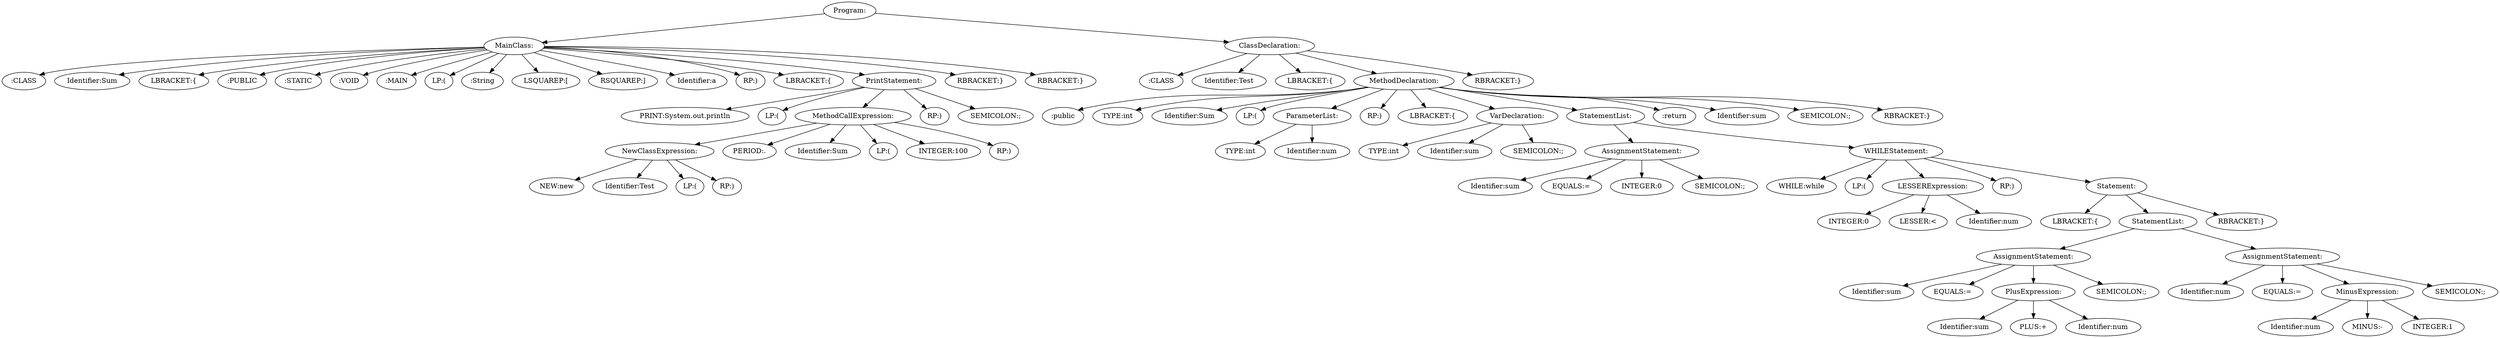digraph {
n0 [label="Program:"];
n1 [label="MainClass:"];
n2 [label=":CLASS"];
n1 -> n2
n3 [label="Identifier:Sum"];
n1 -> n3
n4 [label="LBRACKET:{"];
n1 -> n4
n5 [label=":PUBLIC"];
n1 -> n5
n6 [label=":STATIC"];
n1 -> n6
n7 [label=":VOID"];
n1 -> n7
n8 [label=":MAIN"];
n1 -> n8
n9 [label="LP:("];
n1 -> n9
n10 [label=":String"];
n1 -> n10
n11 [label="LSQUAREP:["];
n1 -> n11
n12 [label="RSQUAREP:]"];
n1 -> n12
n13 [label="Identifier:a"];
n1 -> n13
n14 [label="RP:)"];
n1 -> n14
n15 [label="LBRACKET:{"];
n1 -> n15
n16 [label="PrintStatement:"];
n17 [label="PRINT:System.out.println"];
n16 -> n17
n18 [label="LP:("];
n16 -> n18
n19 [label="MethodCallExpression:"];
n20 [label="NewClassExpression:"];
n21 [label="NEW:new"];
n20 -> n21
n22 [label="Identifier:Test"];
n20 -> n22
n23 [label="LP:("];
n20 -> n23
n24 [label="RP:)"];
n20 -> n24
n19 -> n20
n25 [label="PERIOD:."];
n19 -> n25
n26 [label="Identifier:Sum"];
n19 -> n26
n27 [label="LP:("];
n19 -> n27
n28 [label="INTEGER:100"];
n19 -> n28
n29 [label="RP:)"];
n19 -> n29
n16 -> n19
n30 [label="RP:)"];
n16 -> n30
n31 [label="SEMICOLON:;"];
n16 -> n31
n1 -> n16
n32 [label="RBRACKET:}"];
n1 -> n32
n33 [label="RBRACKET:}"];
n1 -> n33
n0 -> n1
n34 [label="ClassDeclaration:"];
n35 [label=":CLASS"];
n34 -> n35
n36 [label="Identifier:Test"];
n34 -> n36
n37 [label="LBRACKET:{"];
n34 -> n37
n38 [label="MethodDeclaration:"];
n39 [label=":public"];
n38 -> n39
n40 [label="TYPE:int"];
n38 -> n40
n41 [label="Identifier:Sum"];
n38 -> n41
n42 [label="LP:("];
n38 -> n42
n43 [label="ParameterList:"];
n44 [label="TYPE:int"];
n43 -> n44
n45 [label="Identifier:num"];
n43 -> n45
n38 -> n43
n46 [label="RP:)"];
n38 -> n46
n47 [label="LBRACKET:{"];
n38 -> n47
n48 [label="VarDeclaration:"];
n49 [label="TYPE:int"];
n48 -> n49
n50 [label="Identifier:sum"];
n48 -> n50
n51 [label="SEMICOLON:;"];
n48 -> n51
n38 -> n48
n52 [label="StatementList:"];
n53 [label="AssignmentStatement:"];
n54 [label="Identifier:sum"];
n53 -> n54
n55 [label="EQUALS:="];
n53 -> n55
n56 [label="INTEGER:0"];
n53 -> n56
n57 [label="SEMICOLON:;"];
n53 -> n57
n52 -> n53
n58 [label="WHILEStatement:"];
n59 [label="WHILE:while"];
n58 -> n59
n60 [label="LP:("];
n58 -> n60
n61 [label="LESSERExpression:"];
n62 [label="INTEGER:0"];
n61 -> n62
n63 [label="LESSER:<"];
n61 -> n63
n64 [label="Identifier:num"];
n61 -> n64
n58 -> n61
n65 [label="RP:)"];
n58 -> n65
n66 [label="Statement:"];
n67 [label="LBRACKET:{"];
n66 -> n67
n68 [label="StatementList:"];
n69 [label="AssignmentStatement:"];
n70 [label="Identifier:sum"];
n69 -> n70
n71 [label="EQUALS:="];
n69 -> n71
n72 [label="PlusExpression:"];
n73 [label="Identifier:sum"];
n72 -> n73
n74 [label="PLUS:+"];
n72 -> n74
n75 [label="Identifier:num"];
n72 -> n75
n69 -> n72
n76 [label="SEMICOLON:;"];
n69 -> n76
n68 -> n69
n77 [label="AssignmentStatement:"];
n78 [label="Identifier:num"];
n77 -> n78
n79 [label="EQUALS:="];
n77 -> n79
n80 [label="MinusExpression:"];
n81 [label="Identifier:num"];
n80 -> n81
n82 [label="MINUS:-"];
n80 -> n82
n83 [label="INTEGER:1"];
n80 -> n83
n77 -> n80
n84 [label="SEMICOLON:;"];
n77 -> n84
n68 -> n77
n66 -> n68
n85 [label="RBRACKET:}"];
n66 -> n85
n58 -> n66
n52 -> n58
n38 -> n52
n86 [label=":return"];
n38 -> n86
n87 [label="Identifier:sum"];
n38 -> n87
n88 [label="SEMICOLON:;"];
n38 -> n88
n89 [label="RBRACKET:}"];
n38 -> n89
n34 -> n38
n90 [label="RBRACKET:}"];
n34 -> n90
n0 -> n34
}
